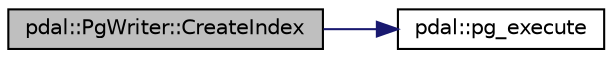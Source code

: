 digraph "pdal::PgWriter::CreateIndex"
{
  edge [fontname="Helvetica",fontsize="10",labelfontname="Helvetica",labelfontsize="10"];
  node [fontname="Helvetica",fontsize="10",shape=record];
  rankdir="LR";
  Node1 [label="pdal::PgWriter::CreateIndex",height=0.2,width=0.4,color="black", fillcolor="grey75", style="filled", fontcolor="black"];
  Node1 -> Node2 [color="midnightblue",fontsize="10",style="solid",fontname="Helvetica"];
  Node2 [label="pdal::pg_execute",height=0.2,width=0.4,color="black", fillcolor="white", style="filled",URL="$namespacepdal.html#a5eac2926f1224d534da8c435e6a645d1"];
}
